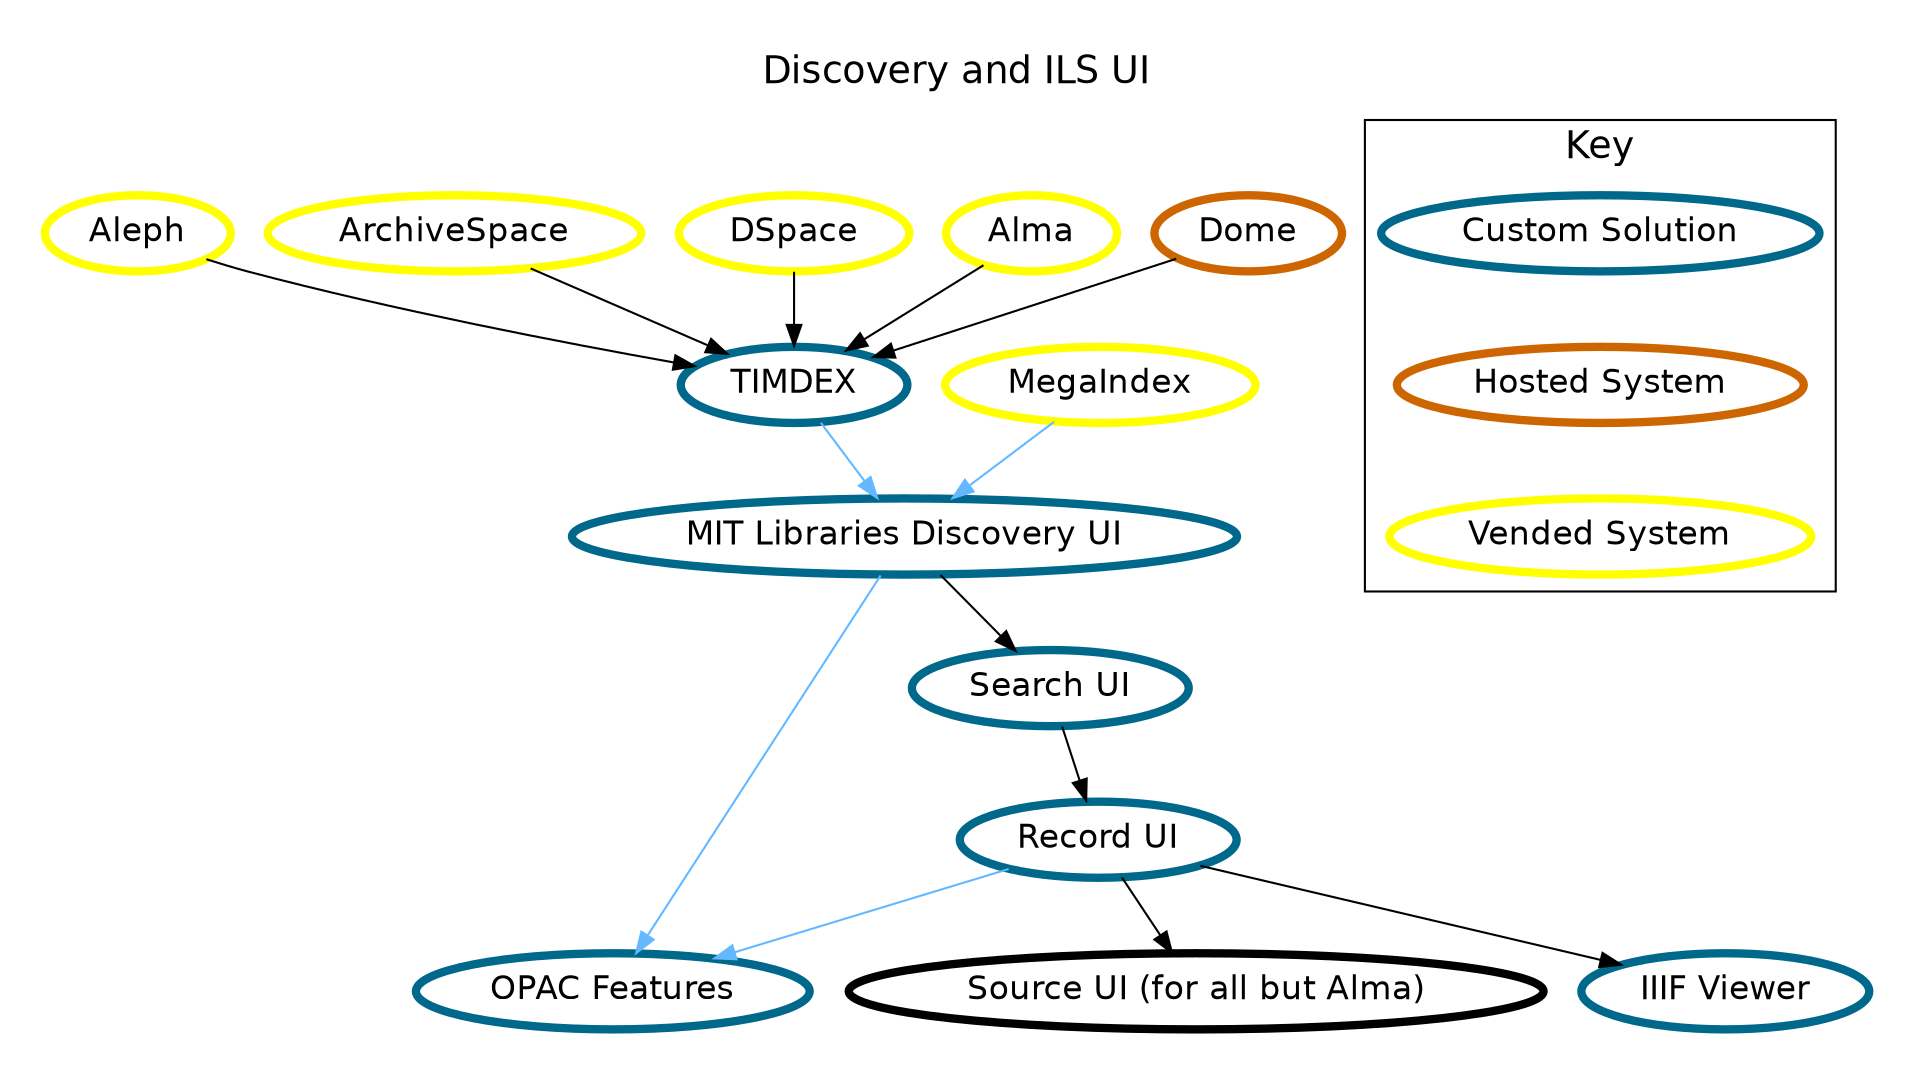 // dot timdex_central.dot -Tpng > timdex_central.png
// requires installation of GraphViz (brew install graphviz, or
// http://www.graphviz.org/Download..php if that doesn't work)

digraph G {
  label="Discovery and ILS UI";
  labelloc=t;
  fontname=helvetica;
  fontsize=18;
  node [style=filled, fontname=helvetica, fillcolor=white, penwidth=4, fontsize=16];
  pad=0.3;

  Aleph[color=Yellow1]
  ArchiveSpace[color=Yellow1]
  DSpace[color=Yellow1]
  "Alma"[color=Yellow1]
  Dome[color=darkorange3]
  DiscoUI[label="MIT Libraries Discovery UI", color=DeepSkyBlue4]


  "Aleph" -> "TIMDEX"
  "ArchiveSpace" -> "TIMDEX"
  "DSpace" -> "TIMDEX"
  "Dome" -> "TIMDEX"
  "Alma" -> "TIMDEX"

  "MegaIndex" -> DiscoUI[color=SteelBlue1]
  "MegaIndex"[color=Yellow1]

  "TIMDEX" -> DiscoUI[color=SteelBlue1]
  DiscoUI -> "OPAC Features"[color=SteelBlue1]
  // "OPAC Features" -> "View checked out items"[color=SteelBlue1]
  // "OPAC Features" -> "Renew items"[color=SteelBlue1]
  // "OPAC Features" -> "Pay fines"[color=SteelBlue1]
  // "OPAC Features" -> "Request Hold"[color=SteelBlue1]
  // "Request Hold"[color=SteelBlue1]
  // "View checked out items"[color=SteelBlue1]
  // "Renew items"[color=SteelBlue1]
  // "Pay fines"[color=SteelBlue1]

  DiscoUI -> "Search UI"
  "Search UI" -> "Record UI"
  // "Record UI" -> "Get Object"
  "Record UI" -> "Source UI (for all but Alma)"
  "Record UI" -> "IIIF Viewer"
  "IIIF Viewer"[color=DeepSkyBlue4]

  "Record UI" -> "OPAC Features"[color=SteelBlue1]
  "Search UI"[color=DeepSkyBlue4]
  "Record UI"[color=DeepSkyBlue4]
  "OPAC Features"[color=DeepSkyBlue4]

  TIMDEX[color=DeepSkyBlue4]

  subgraph clusterLegend {
    label="Key";
    {
     k4[label="Vended System", color=Yellow1];
     k2[label="Hosted System", color=darkorange3];
     k1[label="Custom Solution", color=DeepSkyBlue4]
     k1 -> k2 -> k4 [style=invis]
     }
  }
}

